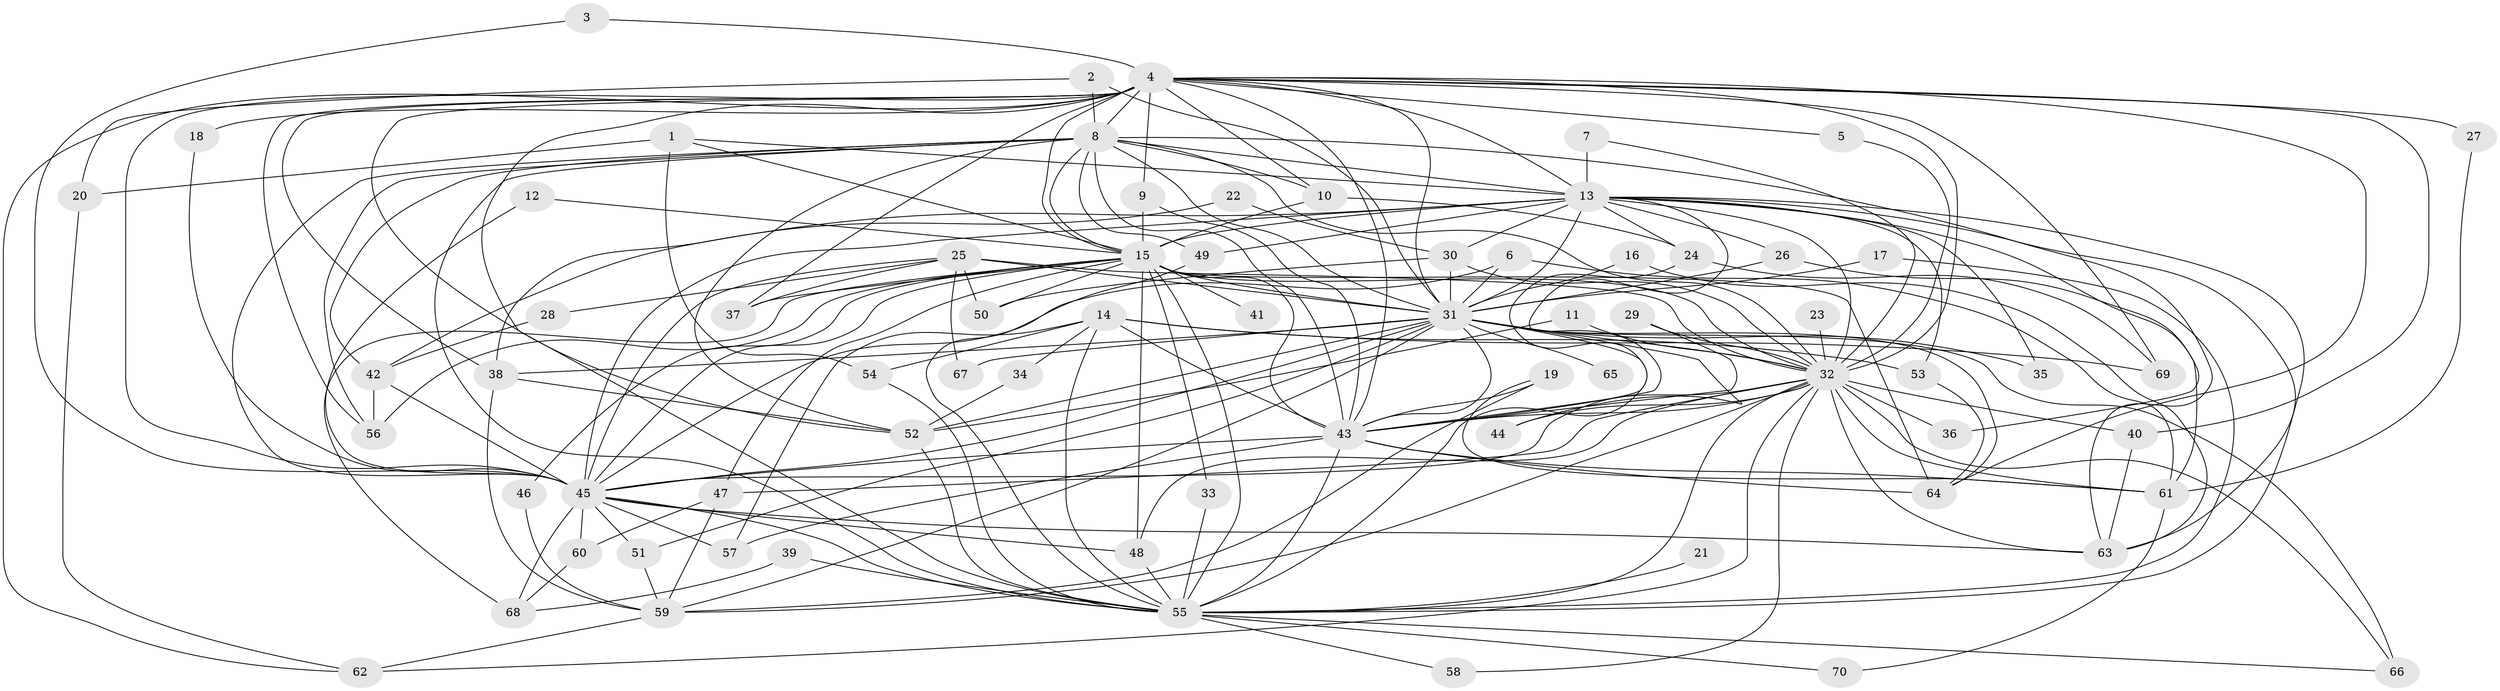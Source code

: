 // original degree distribution, {34: 0.007194244604316547, 25: 0.007194244604316547, 21: 0.007194244604316547, 28: 0.014388489208633094, 18: 0.007194244604316547, 15: 0.007194244604316547, 32: 0.007194244604316547, 30: 0.007194244604316547, 22: 0.007194244604316547, 6: 0.007194244604316547, 3: 0.18705035971223022, 8: 0.007194244604316547, 4: 0.07913669064748201, 9: 0.007194244604316547, 2: 0.5827338129496403, 5: 0.03597122302158273, 7: 0.02158273381294964}
// Generated by graph-tools (version 1.1) at 2025/01/03/09/25 03:01:35]
// undirected, 70 vertices, 189 edges
graph export_dot {
graph [start="1"]
  node [color=gray90,style=filled];
  1;
  2;
  3;
  4;
  5;
  6;
  7;
  8;
  9;
  10;
  11;
  12;
  13;
  14;
  15;
  16;
  17;
  18;
  19;
  20;
  21;
  22;
  23;
  24;
  25;
  26;
  27;
  28;
  29;
  30;
  31;
  32;
  33;
  34;
  35;
  36;
  37;
  38;
  39;
  40;
  41;
  42;
  43;
  44;
  45;
  46;
  47;
  48;
  49;
  50;
  51;
  52;
  53;
  54;
  55;
  56;
  57;
  58;
  59;
  60;
  61;
  62;
  63;
  64;
  65;
  66;
  67;
  68;
  69;
  70;
  1 -- 13 [weight=1.0];
  1 -- 15 [weight=1.0];
  1 -- 20 [weight=1.0];
  1 -- 54 [weight=1.0];
  2 -- 8 [weight=1.0];
  2 -- 20 [weight=1.0];
  2 -- 31 [weight=1.0];
  3 -- 4 [weight=1.0];
  3 -- 45 [weight=1.0];
  4 -- 5 [weight=1.0];
  4 -- 8 [weight=2.0];
  4 -- 9 [weight=1.0];
  4 -- 10 [weight=1.0];
  4 -- 13 [weight=3.0];
  4 -- 15 [weight=1.0];
  4 -- 18 [weight=1.0];
  4 -- 27 [weight=1.0];
  4 -- 31 [weight=1.0];
  4 -- 32 [weight=3.0];
  4 -- 37 [weight=1.0];
  4 -- 38 [weight=2.0];
  4 -- 40 [weight=1.0];
  4 -- 43 [weight=1.0];
  4 -- 45 [weight=2.0];
  4 -- 52 [weight=1.0];
  4 -- 55 [weight=1.0];
  4 -- 56 [weight=1.0];
  4 -- 62 [weight=1.0];
  4 -- 64 [weight=1.0];
  4 -- 69 [weight=1.0];
  5 -- 32 [weight=1.0];
  6 -- 31 [weight=1.0];
  6 -- 45 [weight=1.0];
  6 -- 61 [weight=1.0];
  7 -- 13 [weight=2.0];
  7 -- 32 [weight=1.0];
  8 -- 10 [weight=1.0];
  8 -- 13 [weight=2.0];
  8 -- 15 [weight=1.0];
  8 -- 31 [weight=1.0];
  8 -- 32 [weight=1.0];
  8 -- 42 [weight=1.0];
  8 -- 43 [weight=1.0];
  8 -- 45 [weight=1.0];
  8 -- 49 [weight=1.0];
  8 -- 52 [weight=2.0];
  8 -- 55 [weight=1.0];
  8 -- 56 [weight=1.0];
  8 -- 63 [weight=1.0];
  9 -- 15 [weight=1.0];
  9 -- 43 [weight=1.0];
  10 -- 15 [weight=1.0];
  10 -- 24 [weight=1.0];
  11 -- 32 [weight=1.0];
  11 -- 52 [weight=1.0];
  12 -- 15 [weight=1.0];
  12 -- 45 [weight=1.0];
  13 -- 15 [weight=3.0];
  13 -- 24 [weight=1.0];
  13 -- 26 [weight=1.0];
  13 -- 30 [weight=1.0];
  13 -- 31 [weight=3.0];
  13 -- 32 [weight=2.0];
  13 -- 35 [weight=2.0];
  13 -- 36 [weight=1.0];
  13 -- 42 [weight=1.0];
  13 -- 43 [weight=2.0];
  13 -- 45 [weight=3.0];
  13 -- 49 [weight=2.0];
  13 -- 53 [weight=1.0];
  13 -- 55 [weight=2.0];
  13 -- 63 [weight=1.0];
  14 -- 34 [weight=1.0];
  14 -- 43 [weight=1.0];
  14 -- 53 [weight=1.0];
  14 -- 54 [weight=1.0];
  14 -- 55 [weight=2.0];
  14 -- 57 [weight=1.0];
  14 -- 69 [weight=1.0];
  15 -- 31 [weight=1.0];
  15 -- 32 [weight=1.0];
  15 -- 33 [weight=1.0];
  15 -- 37 [weight=1.0];
  15 -- 41 [weight=1.0];
  15 -- 43 [weight=2.0];
  15 -- 45 [weight=1.0];
  15 -- 46 [weight=1.0];
  15 -- 47 [weight=1.0];
  15 -- 48 [weight=1.0];
  15 -- 50 [weight=1.0];
  15 -- 55 [weight=1.0];
  15 -- 56 [weight=2.0];
  15 -- 64 [weight=2.0];
  15 -- 68 [weight=1.0];
  16 -- 31 [weight=1.0];
  16 -- 63 [weight=1.0];
  17 -- 31 [weight=1.0];
  17 -- 55 [weight=1.0];
  18 -- 45 [weight=1.0];
  19 -- 43 [weight=1.0];
  19 -- 59 [weight=1.0];
  19 -- 61 [weight=1.0];
  20 -- 62 [weight=1.0];
  21 -- 55 [weight=1.0];
  22 -- 30 [weight=1.0];
  22 -- 38 [weight=1.0];
  23 -- 32 [weight=1.0];
  24 -- 43 [weight=1.0];
  24 -- 69 [weight=1.0];
  25 -- 28 [weight=1.0];
  25 -- 31 [weight=1.0];
  25 -- 32 [weight=2.0];
  25 -- 37 [weight=1.0];
  25 -- 45 [weight=1.0];
  25 -- 50 [weight=1.0];
  25 -- 67 [weight=1.0];
  26 -- 31 [weight=1.0];
  26 -- 61 [weight=1.0];
  27 -- 61 [weight=1.0];
  28 -- 42 [weight=1.0];
  29 -- 32 [weight=1.0];
  29 -- 43 [weight=1.0];
  30 -- 31 [weight=1.0];
  30 -- 32 [weight=1.0];
  30 -- 50 [weight=1.0];
  31 -- 32 [weight=1.0];
  31 -- 35 [weight=1.0];
  31 -- 38 [weight=1.0];
  31 -- 43 [weight=3.0];
  31 -- 44 [weight=1.0];
  31 -- 45 [weight=1.0];
  31 -- 51 [weight=2.0];
  31 -- 52 [weight=1.0];
  31 -- 55 [weight=1.0];
  31 -- 59 [weight=1.0];
  31 -- 64 [weight=1.0];
  31 -- 65 [weight=2.0];
  31 -- 66 [weight=1.0];
  31 -- 67 [weight=1.0];
  32 -- 36 [weight=1.0];
  32 -- 40 [weight=2.0];
  32 -- 43 [weight=1.0];
  32 -- 44 [weight=1.0];
  32 -- 45 [weight=1.0];
  32 -- 47 [weight=1.0];
  32 -- 48 [weight=1.0];
  32 -- 55 [weight=1.0];
  32 -- 58 [weight=1.0];
  32 -- 59 [weight=1.0];
  32 -- 61 [weight=1.0];
  32 -- 62 [weight=1.0];
  32 -- 63 [weight=1.0];
  32 -- 66 [weight=1.0];
  33 -- 55 [weight=1.0];
  34 -- 52 [weight=1.0];
  38 -- 52 [weight=1.0];
  38 -- 59 [weight=1.0];
  39 -- 55 [weight=1.0];
  39 -- 68 [weight=1.0];
  40 -- 63 [weight=1.0];
  42 -- 45 [weight=2.0];
  42 -- 56 [weight=1.0];
  43 -- 45 [weight=2.0];
  43 -- 55 [weight=1.0];
  43 -- 57 [weight=1.0];
  43 -- 61 [weight=1.0];
  43 -- 64 [weight=1.0];
  45 -- 48 [weight=1.0];
  45 -- 51 [weight=1.0];
  45 -- 55 [weight=2.0];
  45 -- 57 [weight=1.0];
  45 -- 60 [weight=2.0];
  45 -- 63 [weight=1.0];
  45 -- 68 [weight=1.0];
  46 -- 59 [weight=1.0];
  47 -- 59 [weight=1.0];
  47 -- 60 [weight=1.0];
  48 -- 55 [weight=1.0];
  49 -- 55 [weight=2.0];
  51 -- 59 [weight=1.0];
  52 -- 55 [weight=1.0];
  53 -- 64 [weight=1.0];
  54 -- 55 [weight=1.0];
  55 -- 58 [weight=1.0];
  55 -- 66 [weight=1.0];
  55 -- 70 [weight=1.0];
  59 -- 62 [weight=1.0];
  60 -- 68 [weight=1.0];
  61 -- 70 [weight=1.0];
}
